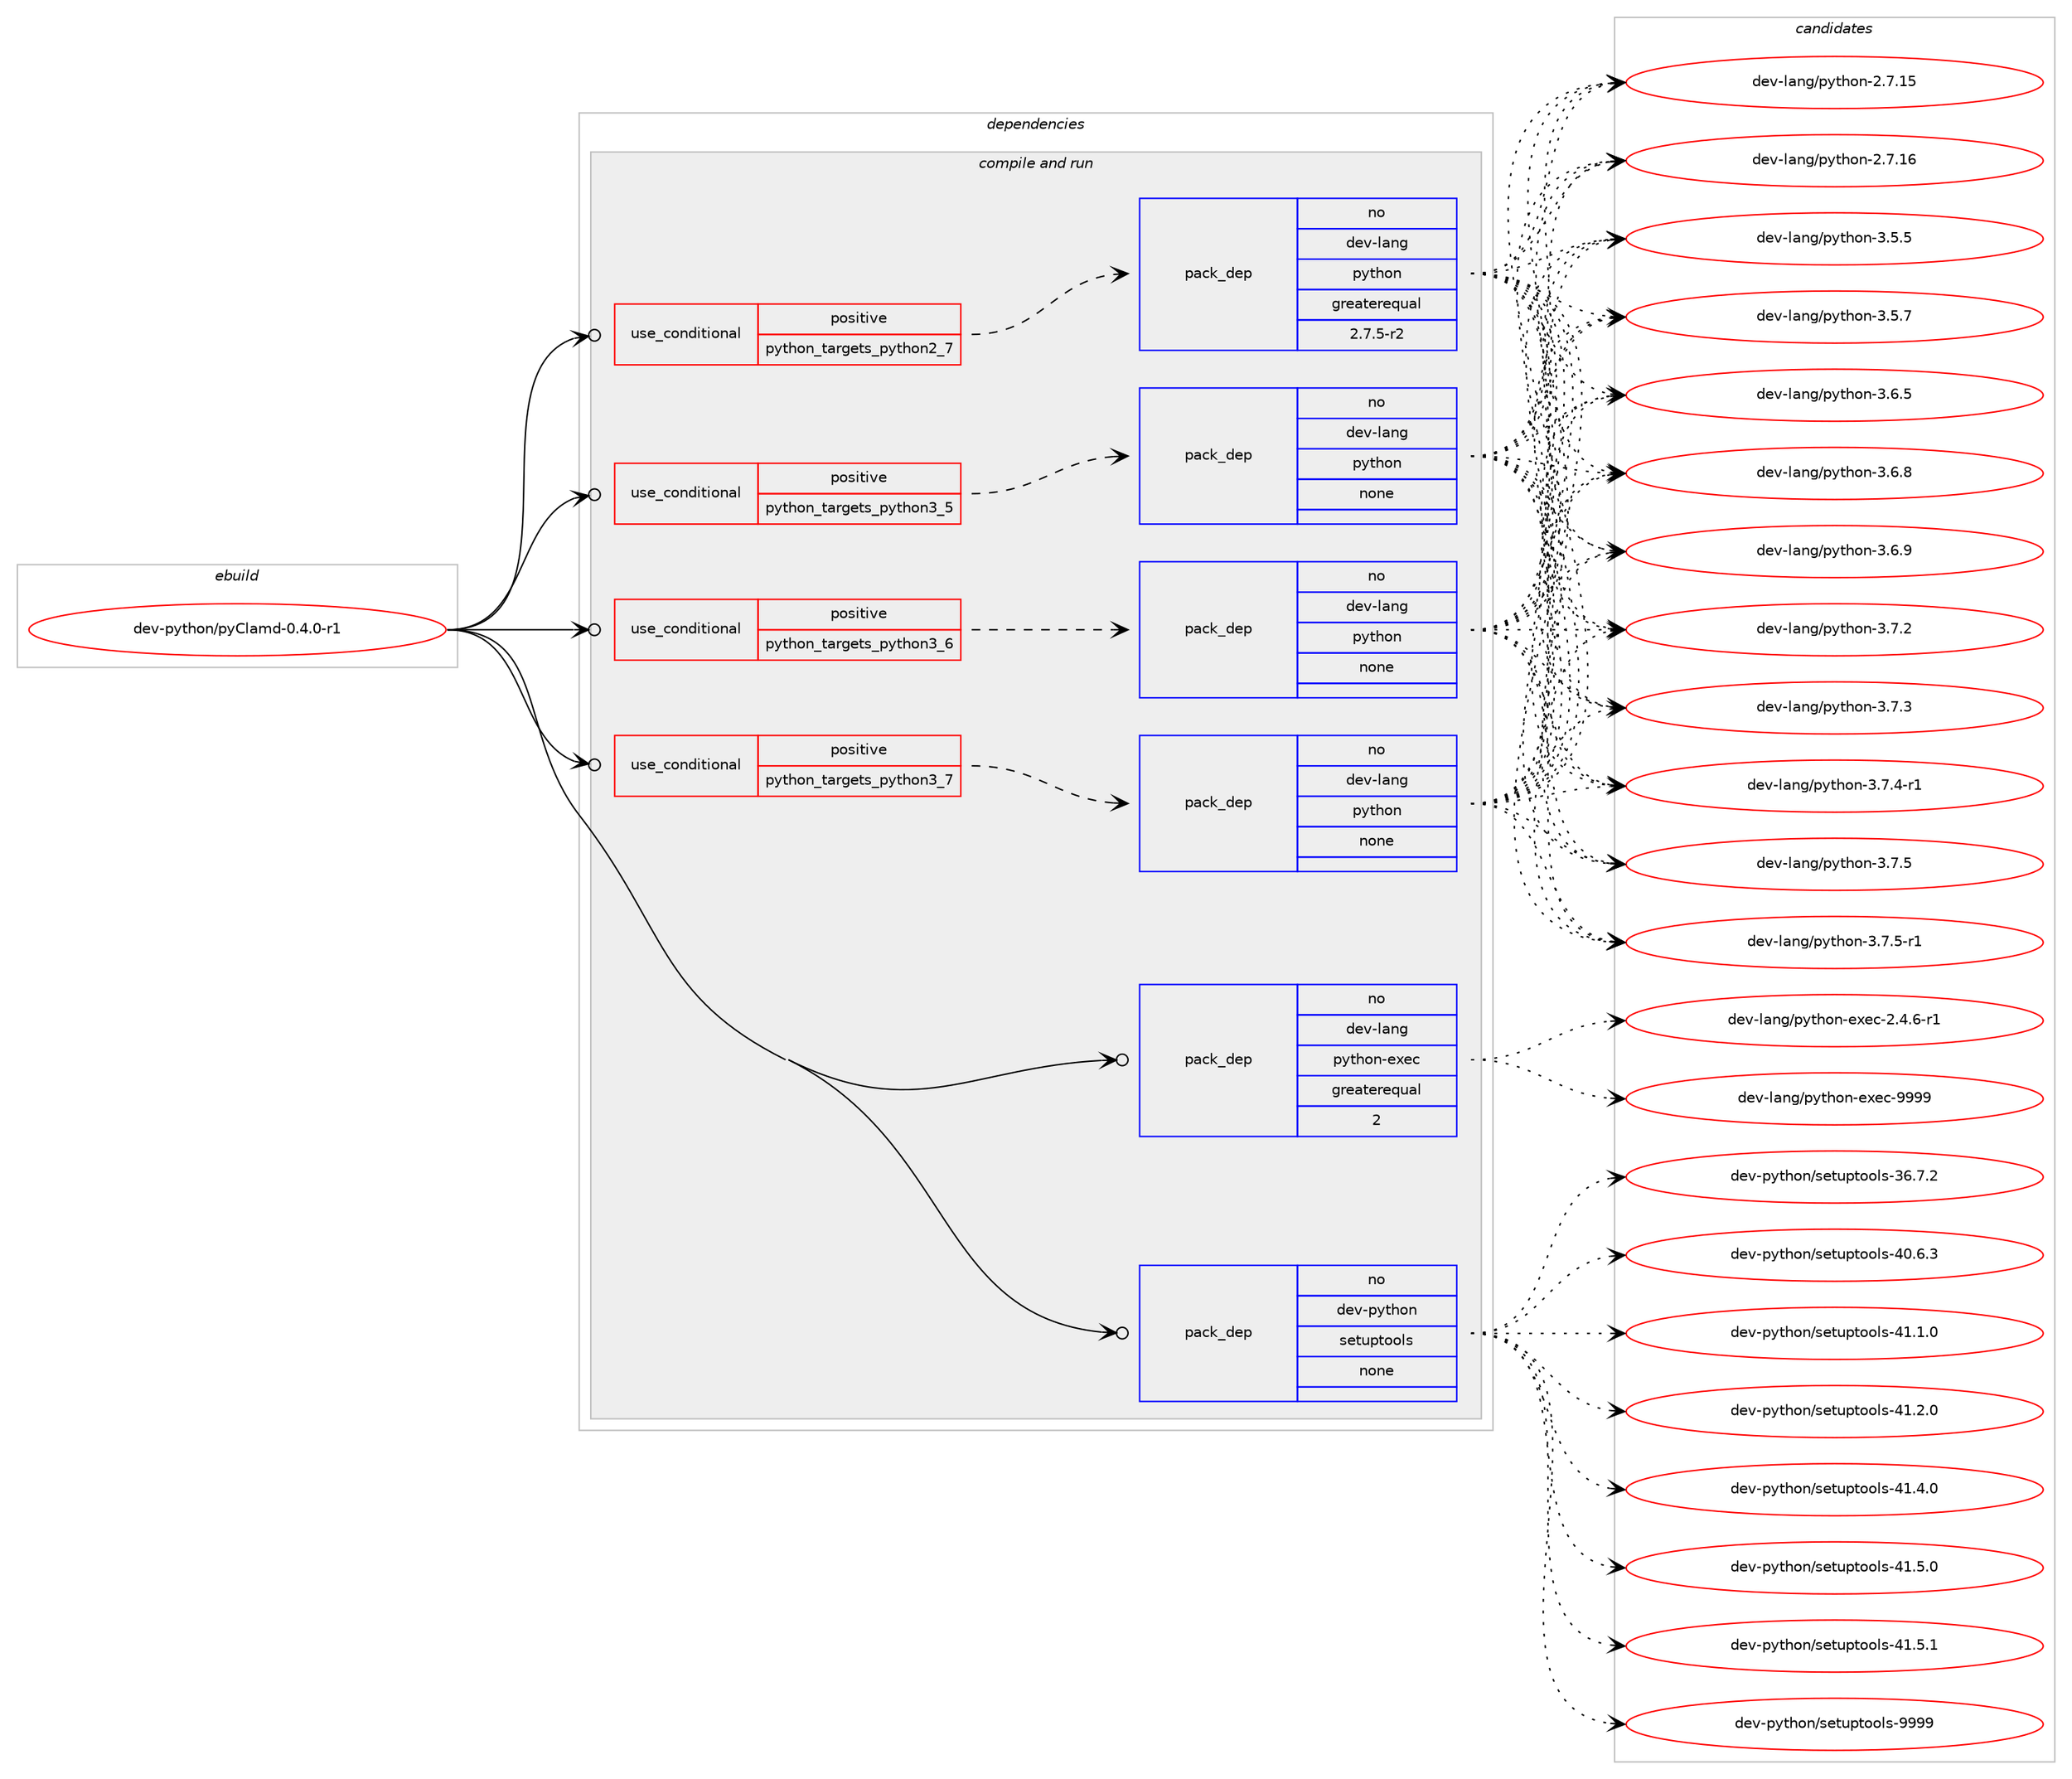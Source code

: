 digraph prolog {

# *************
# Graph options
# *************

newrank=true;
concentrate=true;
compound=true;
graph [rankdir=LR,fontname=Helvetica,fontsize=10,ranksep=1.5];#, ranksep=2.5, nodesep=0.2];
edge  [arrowhead=vee];
node  [fontname=Helvetica,fontsize=10];

# **********
# The ebuild
# **********

subgraph cluster_leftcol {
color=gray;
rank=same;
label=<<i>ebuild</i>>;
id [label="dev-python/pyClamd-0.4.0-r1", color=red, width=4, href="../dev-python/pyClamd-0.4.0-r1.svg"];
}

# ****************
# The dependencies
# ****************

subgraph cluster_midcol {
color=gray;
label=<<i>dependencies</i>>;
subgraph cluster_compile {
fillcolor="#eeeeee";
style=filled;
label=<<i>compile</i>>;
}
subgraph cluster_compileandrun {
fillcolor="#eeeeee";
style=filled;
label=<<i>compile and run</i>>;
subgraph cond145209 {
dependency623899 [label=<<TABLE BORDER="0" CELLBORDER="1" CELLSPACING="0" CELLPADDING="4"><TR><TD ROWSPAN="3" CELLPADDING="10">use_conditional</TD></TR><TR><TD>positive</TD></TR><TR><TD>python_targets_python2_7</TD></TR></TABLE>>, shape=none, color=red];
subgraph pack466846 {
dependency623900 [label=<<TABLE BORDER="0" CELLBORDER="1" CELLSPACING="0" CELLPADDING="4" WIDTH="220"><TR><TD ROWSPAN="6" CELLPADDING="30">pack_dep</TD></TR><TR><TD WIDTH="110">no</TD></TR><TR><TD>dev-lang</TD></TR><TR><TD>python</TD></TR><TR><TD>greaterequal</TD></TR><TR><TD>2.7.5-r2</TD></TR></TABLE>>, shape=none, color=blue];
}
dependency623899:e -> dependency623900:w [weight=20,style="dashed",arrowhead="vee"];
}
id:e -> dependency623899:w [weight=20,style="solid",arrowhead="odotvee"];
subgraph cond145210 {
dependency623901 [label=<<TABLE BORDER="0" CELLBORDER="1" CELLSPACING="0" CELLPADDING="4"><TR><TD ROWSPAN="3" CELLPADDING="10">use_conditional</TD></TR><TR><TD>positive</TD></TR><TR><TD>python_targets_python3_5</TD></TR></TABLE>>, shape=none, color=red];
subgraph pack466847 {
dependency623902 [label=<<TABLE BORDER="0" CELLBORDER="1" CELLSPACING="0" CELLPADDING="4" WIDTH="220"><TR><TD ROWSPAN="6" CELLPADDING="30">pack_dep</TD></TR><TR><TD WIDTH="110">no</TD></TR><TR><TD>dev-lang</TD></TR><TR><TD>python</TD></TR><TR><TD>none</TD></TR><TR><TD></TD></TR></TABLE>>, shape=none, color=blue];
}
dependency623901:e -> dependency623902:w [weight=20,style="dashed",arrowhead="vee"];
}
id:e -> dependency623901:w [weight=20,style="solid",arrowhead="odotvee"];
subgraph cond145211 {
dependency623903 [label=<<TABLE BORDER="0" CELLBORDER="1" CELLSPACING="0" CELLPADDING="4"><TR><TD ROWSPAN="3" CELLPADDING="10">use_conditional</TD></TR><TR><TD>positive</TD></TR><TR><TD>python_targets_python3_6</TD></TR></TABLE>>, shape=none, color=red];
subgraph pack466848 {
dependency623904 [label=<<TABLE BORDER="0" CELLBORDER="1" CELLSPACING="0" CELLPADDING="4" WIDTH="220"><TR><TD ROWSPAN="6" CELLPADDING="30">pack_dep</TD></TR><TR><TD WIDTH="110">no</TD></TR><TR><TD>dev-lang</TD></TR><TR><TD>python</TD></TR><TR><TD>none</TD></TR><TR><TD></TD></TR></TABLE>>, shape=none, color=blue];
}
dependency623903:e -> dependency623904:w [weight=20,style="dashed",arrowhead="vee"];
}
id:e -> dependency623903:w [weight=20,style="solid",arrowhead="odotvee"];
subgraph cond145212 {
dependency623905 [label=<<TABLE BORDER="0" CELLBORDER="1" CELLSPACING="0" CELLPADDING="4"><TR><TD ROWSPAN="3" CELLPADDING="10">use_conditional</TD></TR><TR><TD>positive</TD></TR><TR><TD>python_targets_python3_7</TD></TR></TABLE>>, shape=none, color=red];
subgraph pack466849 {
dependency623906 [label=<<TABLE BORDER="0" CELLBORDER="1" CELLSPACING="0" CELLPADDING="4" WIDTH="220"><TR><TD ROWSPAN="6" CELLPADDING="30">pack_dep</TD></TR><TR><TD WIDTH="110">no</TD></TR><TR><TD>dev-lang</TD></TR><TR><TD>python</TD></TR><TR><TD>none</TD></TR><TR><TD></TD></TR></TABLE>>, shape=none, color=blue];
}
dependency623905:e -> dependency623906:w [weight=20,style="dashed",arrowhead="vee"];
}
id:e -> dependency623905:w [weight=20,style="solid",arrowhead="odotvee"];
subgraph pack466850 {
dependency623907 [label=<<TABLE BORDER="0" CELLBORDER="1" CELLSPACING="0" CELLPADDING="4" WIDTH="220"><TR><TD ROWSPAN="6" CELLPADDING="30">pack_dep</TD></TR><TR><TD WIDTH="110">no</TD></TR><TR><TD>dev-lang</TD></TR><TR><TD>python-exec</TD></TR><TR><TD>greaterequal</TD></TR><TR><TD>2</TD></TR></TABLE>>, shape=none, color=blue];
}
id:e -> dependency623907:w [weight=20,style="solid",arrowhead="odotvee"];
subgraph pack466851 {
dependency623908 [label=<<TABLE BORDER="0" CELLBORDER="1" CELLSPACING="0" CELLPADDING="4" WIDTH="220"><TR><TD ROWSPAN="6" CELLPADDING="30">pack_dep</TD></TR><TR><TD WIDTH="110">no</TD></TR><TR><TD>dev-python</TD></TR><TR><TD>setuptools</TD></TR><TR><TD>none</TD></TR><TR><TD></TD></TR></TABLE>>, shape=none, color=blue];
}
id:e -> dependency623908:w [weight=20,style="solid",arrowhead="odotvee"];
}
subgraph cluster_run {
fillcolor="#eeeeee";
style=filled;
label=<<i>run</i>>;
}
}

# **************
# The candidates
# **************

subgraph cluster_choices {
rank=same;
color=gray;
label=<<i>candidates</i>>;

subgraph choice466846 {
color=black;
nodesep=1;
choice10010111845108971101034711212111610411111045504655464953 [label="dev-lang/python-2.7.15", color=red, width=4,href="../dev-lang/python-2.7.15.svg"];
choice10010111845108971101034711212111610411111045504655464954 [label="dev-lang/python-2.7.16", color=red, width=4,href="../dev-lang/python-2.7.16.svg"];
choice100101118451089711010347112121116104111110455146534653 [label="dev-lang/python-3.5.5", color=red, width=4,href="../dev-lang/python-3.5.5.svg"];
choice100101118451089711010347112121116104111110455146534655 [label="dev-lang/python-3.5.7", color=red, width=4,href="../dev-lang/python-3.5.7.svg"];
choice100101118451089711010347112121116104111110455146544653 [label="dev-lang/python-3.6.5", color=red, width=4,href="../dev-lang/python-3.6.5.svg"];
choice100101118451089711010347112121116104111110455146544656 [label="dev-lang/python-3.6.8", color=red, width=4,href="../dev-lang/python-3.6.8.svg"];
choice100101118451089711010347112121116104111110455146544657 [label="dev-lang/python-3.6.9", color=red, width=4,href="../dev-lang/python-3.6.9.svg"];
choice100101118451089711010347112121116104111110455146554650 [label="dev-lang/python-3.7.2", color=red, width=4,href="../dev-lang/python-3.7.2.svg"];
choice100101118451089711010347112121116104111110455146554651 [label="dev-lang/python-3.7.3", color=red, width=4,href="../dev-lang/python-3.7.3.svg"];
choice1001011184510897110103471121211161041111104551465546524511449 [label="dev-lang/python-3.7.4-r1", color=red, width=4,href="../dev-lang/python-3.7.4-r1.svg"];
choice100101118451089711010347112121116104111110455146554653 [label="dev-lang/python-3.7.5", color=red, width=4,href="../dev-lang/python-3.7.5.svg"];
choice1001011184510897110103471121211161041111104551465546534511449 [label="dev-lang/python-3.7.5-r1", color=red, width=4,href="../dev-lang/python-3.7.5-r1.svg"];
dependency623900:e -> choice10010111845108971101034711212111610411111045504655464953:w [style=dotted,weight="100"];
dependency623900:e -> choice10010111845108971101034711212111610411111045504655464954:w [style=dotted,weight="100"];
dependency623900:e -> choice100101118451089711010347112121116104111110455146534653:w [style=dotted,weight="100"];
dependency623900:e -> choice100101118451089711010347112121116104111110455146534655:w [style=dotted,weight="100"];
dependency623900:e -> choice100101118451089711010347112121116104111110455146544653:w [style=dotted,weight="100"];
dependency623900:e -> choice100101118451089711010347112121116104111110455146544656:w [style=dotted,weight="100"];
dependency623900:e -> choice100101118451089711010347112121116104111110455146544657:w [style=dotted,weight="100"];
dependency623900:e -> choice100101118451089711010347112121116104111110455146554650:w [style=dotted,weight="100"];
dependency623900:e -> choice100101118451089711010347112121116104111110455146554651:w [style=dotted,weight="100"];
dependency623900:e -> choice1001011184510897110103471121211161041111104551465546524511449:w [style=dotted,weight="100"];
dependency623900:e -> choice100101118451089711010347112121116104111110455146554653:w [style=dotted,weight="100"];
dependency623900:e -> choice1001011184510897110103471121211161041111104551465546534511449:w [style=dotted,weight="100"];
}
subgraph choice466847 {
color=black;
nodesep=1;
choice10010111845108971101034711212111610411111045504655464953 [label="dev-lang/python-2.7.15", color=red, width=4,href="../dev-lang/python-2.7.15.svg"];
choice10010111845108971101034711212111610411111045504655464954 [label="dev-lang/python-2.7.16", color=red, width=4,href="../dev-lang/python-2.7.16.svg"];
choice100101118451089711010347112121116104111110455146534653 [label="dev-lang/python-3.5.5", color=red, width=4,href="../dev-lang/python-3.5.5.svg"];
choice100101118451089711010347112121116104111110455146534655 [label="dev-lang/python-3.5.7", color=red, width=4,href="../dev-lang/python-3.5.7.svg"];
choice100101118451089711010347112121116104111110455146544653 [label="dev-lang/python-3.6.5", color=red, width=4,href="../dev-lang/python-3.6.5.svg"];
choice100101118451089711010347112121116104111110455146544656 [label="dev-lang/python-3.6.8", color=red, width=4,href="../dev-lang/python-3.6.8.svg"];
choice100101118451089711010347112121116104111110455146544657 [label="dev-lang/python-3.6.9", color=red, width=4,href="../dev-lang/python-3.6.9.svg"];
choice100101118451089711010347112121116104111110455146554650 [label="dev-lang/python-3.7.2", color=red, width=4,href="../dev-lang/python-3.7.2.svg"];
choice100101118451089711010347112121116104111110455146554651 [label="dev-lang/python-3.7.3", color=red, width=4,href="../dev-lang/python-3.7.3.svg"];
choice1001011184510897110103471121211161041111104551465546524511449 [label="dev-lang/python-3.7.4-r1", color=red, width=4,href="../dev-lang/python-3.7.4-r1.svg"];
choice100101118451089711010347112121116104111110455146554653 [label="dev-lang/python-3.7.5", color=red, width=4,href="../dev-lang/python-3.7.5.svg"];
choice1001011184510897110103471121211161041111104551465546534511449 [label="dev-lang/python-3.7.5-r1", color=red, width=4,href="../dev-lang/python-3.7.5-r1.svg"];
dependency623902:e -> choice10010111845108971101034711212111610411111045504655464953:w [style=dotted,weight="100"];
dependency623902:e -> choice10010111845108971101034711212111610411111045504655464954:w [style=dotted,weight="100"];
dependency623902:e -> choice100101118451089711010347112121116104111110455146534653:w [style=dotted,weight="100"];
dependency623902:e -> choice100101118451089711010347112121116104111110455146534655:w [style=dotted,weight="100"];
dependency623902:e -> choice100101118451089711010347112121116104111110455146544653:w [style=dotted,weight="100"];
dependency623902:e -> choice100101118451089711010347112121116104111110455146544656:w [style=dotted,weight="100"];
dependency623902:e -> choice100101118451089711010347112121116104111110455146544657:w [style=dotted,weight="100"];
dependency623902:e -> choice100101118451089711010347112121116104111110455146554650:w [style=dotted,weight="100"];
dependency623902:e -> choice100101118451089711010347112121116104111110455146554651:w [style=dotted,weight="100"];
dependency623902:e -> choice1001011184510897110103471121211161041111104551465546524511449:w [style=dotted,weight="100"];
dependency623902:e -> choice100101118451089711010347112121116104111110455146554653:w [style=dotted,weight="100"];
dependency623902:e -> choice1001011184510897110103471121211161041111104551465546534511449:w [style=dotted,weight="100"];
}
subgraph choice466848 {
color=black;
nodesep=1;
choice10010111845108971101034711212111610411111045504655464953 [label="dev-lang/python-2.7.15", color=red, width=4,href="../dev-lang/python-2.7.15.svg"];
choice10010111845108971101034711212111610411111045504655464954 [label="dev-lang/python-2.7.16", color=red, width=4,href="../dev-lang/python-2.7.16.svg"];
choice100101118451089711010347112121116104111110455146534653 [label="dev-lang/python-3.5.5", color=red, width=4,href="../dev-lang/python-3.5.5.svg"];
choice100101118451089711010347112121116104111110455146534655 [label="dev-lang/python-3.5.7", color=red, width=4,href="../dev-lang/python-3.5.7.svg"];
choice100101118451089711010347112121116104111110455146544653 [label="dev-lang/python-3.6.5", color=red, width=4,href="../dev-lang/python-3.6.5.svg"];
choice100101118451089711010347112121116104111110455146544656 [label="dev-lang/python-3.6.8", color=red, width=4,href="../dev-lang/python-3.6.8.svg"];
choice100101118451089711010347112121116104111110455146544657 [label="dev-lang/python-3.6.9", color=red, width=4,href="../dev-lang/python-3.6.9.svg"];
choice100101118451089711010347112121116104111110455146554650 [label="dev-lang/python-3.7.2", color=red, width=4,href="../dev-lang/python-3.7.2.svg"];
choice100101118451089711010347112121116104111110455146554651 [label="dev-lang/python-3.7.3", color=red, width=4,href="../dev-lang/python-3.7.3.svg"];
choice1001011184510897110103471121211161041111104551465546524511449 [label="dev-lang/python-3.7.4-r1", color=red, width=4,href="../dev-lang/python-3.7.4-r1.svg"];
choice100101118451089711010347112121116104111110455146554653 [label="dev-lang/python-3.7.5", color=red, width=4,href="../dev-lang/python-3.7.5.svg"];
choice1001011184510897110103471121211161041111104551465546534511449 [label="dev-lang/python-3.7.5-r1", color=red, width=4,href="../dev-lang/python-3.7.5-r1.svg"];
dependency623904:e -> choice10010111845108971101034711212111610411111045504655464953:w [style=dotted,weight="100"];
dependency623904:e -> choice10010111845108971101034711212111610411111045504655464954:w [style=dotted,weight="100"];
dependency623904:e -> choice100101118451089711010347112121116104111110455146534653:w [style=dotted,weight="100"];
dependency623904:e -> choice100101118451089711010347112121116104111110455146534655:w [style=dotted,weight="100"];
dependency623904:e -> choice100101118451089711010347112121116104111110455146544653:w [style=dotted,weight="100"];
dependency623904:e -> choice100101118451089711010347112121116104111110455146544656:w [style=dotted,weight="100"];
dependency623904:e -> choice100101118451089711010347112121116104111110455146544657:w [style=dotted,weight="100"];
dependency623904:e -> choice100101118451089711010347112121116104111110455146554650:w [style=dotted,weight="100"];
dependency623904:e -> choice100101118451089711010347112121116104111110455146554651:w [style=dotted,weight="100"];
dependency623904:e -> choice1001011184510897110103471121211161041111104551465546524511449:w [style=dotted,weight="100"];
dependency623904:e -> choice100101118451089711010347112121116104111110455146554653:w [style=dotted,weight="100"];
dependency623904:e -> choice1001011184510897110103471121211161041111104551465546534511449:w [style=dotted,weight="100"];
}
subgraph choice466849 {
color=black;
nodesep=1;
choice10010111845108971101034711212111610411111045504655464953 [label="dev-lang/python-2.7.15", color=red, width=4,href="../dev-lang/python-2.7.15.svg"];
choice10010111845108971101034711212111610411111045504655464954 [label="dev-lang/python-2.7.16", color=red, width=4,href="../dev-lang/python-2.7.16.svg"];
choice100101118451089711010347112121116104111110455146534653 [label="dev-lang/python-3.5.5", color=red, width=4,href="../dev-lang/python-3.5.5.svg"];
choice100101118451089711010347112121116104111110455146534655 [label="dev-lang/python-3.5.7", color=red, width=4,href="../dev-lang/python-3.5.7.svg"];
choice100101118451089711010347112121116104111110455146544653 [label="dev-lang/python-3.6.5", color=red, width=4,href="../dev-lang/python-3.6.5.svg"];
choice100101118451089711010347112121116104111110455146544656 [label="dev-lang/python-3.6.8", color=red, width=4,href="../dev-lang/python-3.6.8.svg"];
choice100101118451089711010347112121116104111110455146544657 [label="dev-lang/python-3.6.9", color=red, width=4,href="../dev-lang/python-3.6.9.svg"];
choice100101118451089711010347112121116104111110455146554650 [label="dev-lang/python-3.7.2", color=red, width=4,href="../dev-lang/python-3.7.2.svg"];
choice100101118451089711010347112121116104111110455146554651 [label="dev-lang/python-3.7.3", color=red, width=4,href="../dev-lang/python-3.7.3.svg"];
choice1001011184510897110103471121211161041111104551465546524511449 [label="dev-lang/python-3.7.4-r1", color=red, width=4,href="../dev-lang/python-3.7.4-r1.svg"];
choice100101118451089711010347112121116104111110455146554653 [label="dev-lang/python-3.7.5", color=red, width=4,href="../dev-lang/python-3.7.5.svg"];
choice1001011184510897110103471121211161041111104551465546534511449 [label="dev-lang/python-3.7.5-r1", color=red, width=4,href="../dev-lang/python-3.7.5-r1.svg"];
dependency623906:e -> choice10010111845108971101034711212111610411111045504655464953:w [style=dotted,weight="100"];
dependency623906:e -> choice10010111845108971101034711212111610411111045504655464954:w [style=dotted,weight="100"];
dependency623906:e -> choice100101118451089711010347112121116104111110455146534653:w [style=dotted,weight="100"];
dependency623906:e -> choice100101118451089711010347112121116104111110455146534655:w [style=dotted,weight="100"];
dependency623906:e -> choice100101118451089711010347112121116104111110455146544653:w [style=dotted,weight="100"];
dependency623906:e -> choice100101118451089711010347112121116104111110455146544656:w [style=dotted,weight="100"];
dependency623906:e -> choice100101118451089711010347112121116104111110455146544657:w [style=dotted,weight="100"];
dependency623906:e -> choice100101118451089711010347112121116104111110455146554650:w [style=dotted,weight="100"];
dependency623906:e -> choice100101118451089711010347112121116104111110455146554651:w [style=dotted,weight="100"];
dependency623906:e -> choice1001011184510897110103471121211161041111104551465546524511449:w [style=dotted,weight="100"];
dependency623906:e -> choice100101118451089711010347112121116104111110455146554653:w [style=dotted,weight="100"];
dependency623906:e -> choice1001011184510897110103471121211161041111104551465546534511449:w [style=dotted,weight="100"];
}
subgraph choice466850 {
color=black;
nodesep=1;
choice10010111845108971101034711212111610411111045101120101994550465246544511449 [label="dev-lang/python-exec-2.4.6-r1", color=red, width=4,href="../dev-lang/python-exec-2.4.6-r1.svg"];
choice10010111845108971101034711212111610411111045101120101994557575757 [label="dev-lang/python-exec-9999", color=red, width=4,href="../dev-lang/python-exec-9999.svg"];
dependency623907:e -> choice10010111845108971101034711212111610411111045101120101994550465246544511449:w [style=dotted,weight="100"];
dependency623907:e -> choice10010111845108971101034711212111610411111045101120101994557575757:w [style=dotted,weight="100"];
}
subgraph choice466851 {
color=black;
nodesep=1;
choice100101118451121211161041111104711510111611711211611111110811545515446554650 [label="dev-python/setuptools-36.7.2", color=red, width=4,href="../dev-python/setuptools-36.7.2.svg"];
choice100101118451121211161041111104711510111611711211611111110811545524846544651 [label="dev-python/setuptools-40.6.3", color=red, width=4,href="../dev-python/setuptools-40.6.3.svg"];
choice100101118451121211161041111104711510111611711211611111110811545524946494648 [label="dev-python/setuptools-41.1.0", color=red, width=4,href="../dev-python/setuptools-41.1.0.svg"];
choice100101118451121211161041111104711510111611711211611111110811545524946504648 [label="dev-python/setuptools-41.2.0", color=red, width=4,href="../dev-python/setuptools-41.2.0.svg"];
choice100101118451121211161041111104711510111611711211611111110811545524946524648 [label="dev-python/setuptools-41.4.0", color=red, width=4,href="../dev-python/setuptools-41.4.0.svg"];
choice100101118451121211161041111104711510111611711211611111110811545524946534648 [label="dev-python/setuptools-41.5.0", color=red, width=4,href="../dev-python/setuptools-41.5.0.svg"];
choice100101118451121211161041111104711510111611711211611111110811545524946534649 [label="dev-python/setuptools-41.5.1", color=red, width=4,href="../dev-python/setuptools-41.5.1.svg"];
choice10010111845112121116104111110471151011161171121161111111081154557575757 [label="dev-python/setuptools-9999", color=red, width=4,href="../dev-python/setuptools-9999.svg"];
dependency623908:e -> choice100101118451121211161041111104711510111611711211611111110811545515446554650:w [style=dotted,weight="100"];
dependency623908:e -> choice100101118451121211161041111104711510111611711211611111110811545524846544651:w [style=dotted,weight="100"];
dependency623908:e -> choice100101118451121211161041111104711510111611711211611111110811545524946494648:w [style=dotted,weight="100"];
dependency623908:e -> choice100101118451121211161041111104711510111611711211611111110811545524946504648:w [style=dotted,weight="100"];
dependency623908:e -> choice100101118451121211161041111104711510111611711211611111110811545524946524648:w [style=dotted,weight="100"];
dependency623908:e -> choice100101118451121211161041111104711510111611711211611111110811545524946534648:w [style=dotted,weight="100"];
dependency623908:e -> choice100101118451121211161041111104711510111611711211611111110811545524946534649:w [style=dotted,weight="100"];
dependency623908:e -> choice10010111845112121116104111110471151011161171121161111111081154557575757:w [style=dotted,weight="100"];
}
}

}
